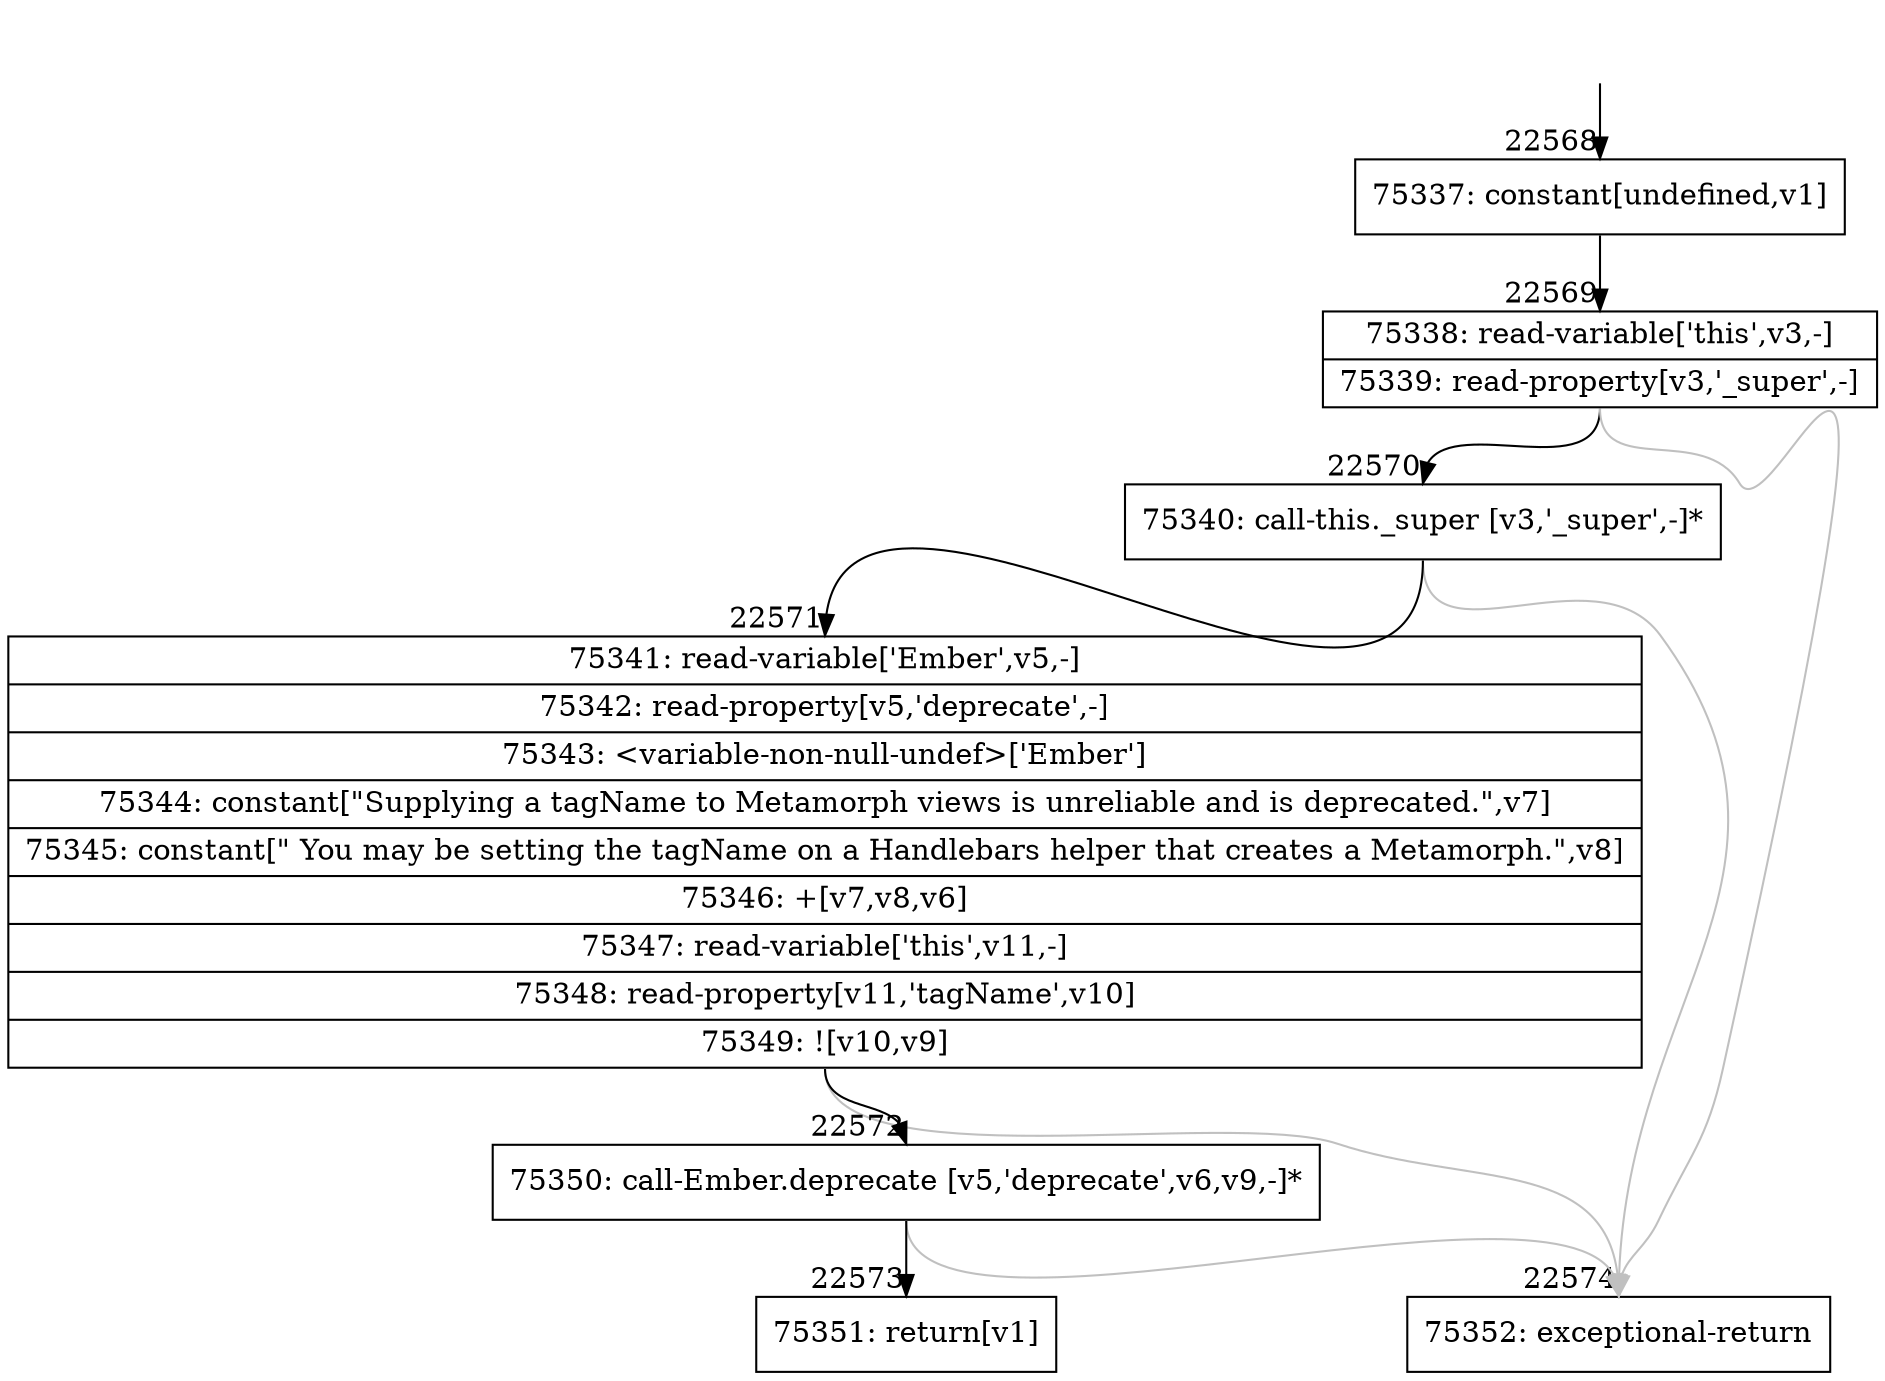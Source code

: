 digraph {
rankdir="TD"
BB_entry1967[shape=none,label=""];
BB_entry1967 -> BB22568 [tailport=s, headport=n, headlabel="    22568"]
BB22568 [shape=record label="{75337: constant[undefined,v1]}" ] 
BB22568 -> BB22569 [tailport=s, headport=n, headlabel="      22569"]
BB22569 [shape=record label="{75338: read-variable['this',v3,-]|75339: read-property[v3,'_super',-]}" ] 
BB22569 -> BB22570 [tailport=s, headport=n, headlabel="      22570"]
BB22569 -> BB22574 [tailport=s, headport=n, color=gray, headlabel="      22574"]
BB22570 [shape=record label="{75340: call-this._super [v3,'_super',-]*}" ] 
BB22570 -> BB22571 [tailport=s, headport=n, headlabel="      22571"]
BB22570 -> BB22574 [tailport=s, headport=n, color=gray]
BB22571 [shape=record label="{75341: read-variable['Ember',v5,-]|75342: read-property[v5,'deprecate',-]|75343: \<variable-non-null-undef\>['Ember']|75344: constant[\"Supplying a tagName to Metamorph views is unreliable and is deprecated.\",v7]|75345: constant[\" You may be setting the tagName on a Handlebars helper that creates a Metamorph.\",v8]|75346: +[v7,v8,v6]|75347: read-variable['this',v11,-]|75348: read-property[v11,'tagName',v10]|75349: ![v10,v9]}" ] 
BB22571 -> BB22572 [tailport=s, headport=n, headlabel="      22572"]
BB22571 -> BB22574 [tailport=s, headport=n, color=gray]
BB22572 [shape=record label="{75350: call-Ember.deprecate [v5,'deprecate',v6,v9,-]*}" ] 
BB22572 -> BB22573 [tailport=s, headport=n, headlabel="      22573"]
BB22572 -> BB22574 [tailport=s, headport=n, color=gray]
BB22573 [shape=record label="{75351: return[v1]}" ] 
BB22574 [shape=record label="{75352: exceptional-return}" ] 
//#$~ 42318
}
